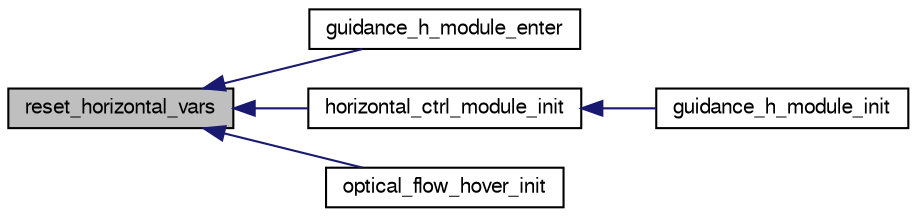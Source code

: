 digraph "reset_horizontal_vars"
{
  edge [fontname="FreeSans",fontsize="10",labelfontname="FreeSans",labelfontsize="10"];
  node [fontname="FreeSans",fontsize="10",shape=record];
  rankdir="LR";
  Node1 [label="reset_horizontal_vars",height=0.2,width=0.4,color="black", fillcolor="grey75", style="filled", fontcolor="black"];
  Node1 -> Node2 [dir="back",color="midnightblue",fontsize="10",style="solid",fontname="FreeSans"];
  Node2 [label="guidance_h_module_enter",height=0.2,width=0.4,color="black", fillcolor="white", style="filled",URL="$optical__flow__hover_8c.html#af0a3b4e238d064326406719e8244e92d",tooltip="Entering the horizontal module (user switched to module) "];
  Node1 -> Node3 [dir="back",color="midnightblue",fontsize="10",style="solid",fontname="FreeSans"];
  Node3 [label="horizontal_ctrl_module_init",height=0.2,width=0.4,color="black", fillcolor="white", style="filled",URL="$optical__flow__hover_8c.html#ab10a886e73d13b8c525a5bdee70a19af",tooltip="Initialize the horizontal optical flow hover module. "];
  Node3 -> Node4 [dir="back",color="midnightblue",fontsize="10",style="solid",fontname="FreeSans"];
  Node4 [label="guidance_h_module_init",height=0.2,width=0.4,color="black", fillcolor="white", style="filled",URL="$optical__flow__hover_8c.html#ab39ce31e4173de7b9aefa839324ec9a2"];
  Node1 -> Node5 [dir="back",color="midnightblue",fontsize="10",style="solid",fontname="FreeSans"];
  Node5 [label="optical_flow_hover_init",height=0.2,width=0.4,color="black", fillcolor="white", style="filled",URL="$optical__flow__hover_8h.html#af7c9b3ee3c2e4698326ea0f9a19ecbf4"];
}
